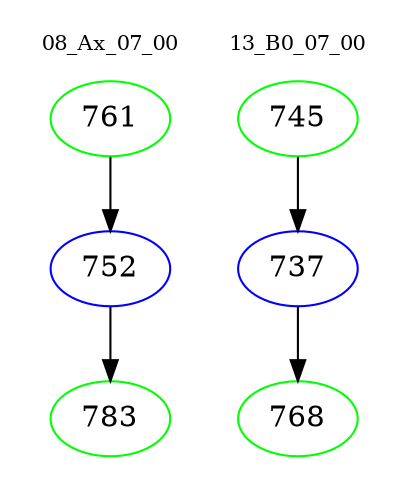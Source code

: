 digraph{
subgraph cluster_0 {
color = white
label = "08_Ax_07_00";
fontsize=10;
T0_761 [label="761", color="green"]
T0_761 -> T0_752 [color="black"]
T0_752 [label="752", color="blue"]
T0_752 -> T0_783 [color="black"]
T0_783 [label="783", color="green"]
}
subgraph cluster_1 {
color = white
label = "13_B0_07_00";
fontsize=10;
T1_745 [label="745", color="green"]
T1_745 -> T1_737 [color="black"]
T1_737 [label="737", color="blue"]
T1_737 -> T1_768 [color="black"]
T1_768 [label="768", color="green"]
}
}
